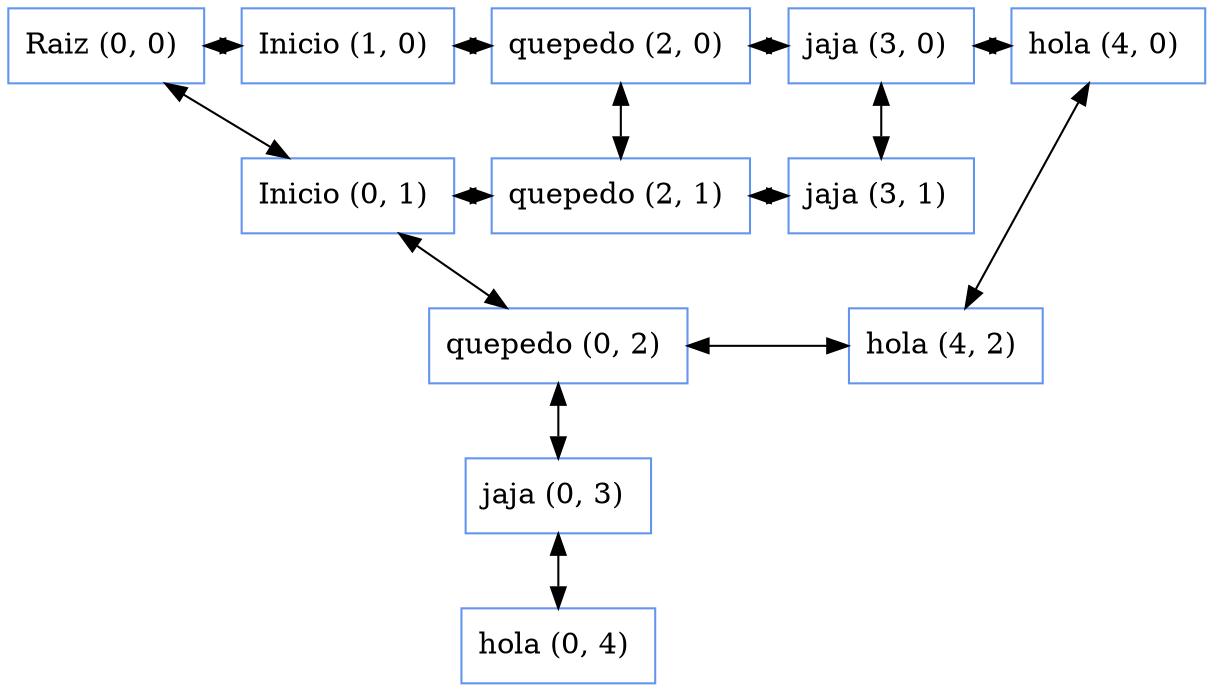 digraph G {

node [shape=box, color=cornflowerblue ];
"Raiz (0, 0) "->"Inicio (0, 1) "[dir=both];
"Inicio (0, 1) "->"quepedo (0, 2) "[dir=both];
"quepedo (0, 2) "->"jaja (0, 3) "[dir=both];
"jaja (0, 3) "->"hola (0, 4) "[dir=both];
"quepedo (2, 0) "->"quepedo (2, 1) "[dir=both];
"jaja (3, 0) "->"jaja (3, 1) "[dir=both];
"hola (4, 0) "->"hola (4, 2) "[dir=both];
rank=same{
"Raiz (0, 0) "->"Inicio (1, 0) "[dir=both];
}
rank=same{
"Inicio (1, 0) "->"quepedo (2, 0) "[dir=both];
}
rank=same{
"quepedo (2, 0) "->"jaja (3, 0) "[dir=both];
}
rank=same{
"jaja (3, 0) "->"hola (4, 0) "[dir=both];
}
rank=same{
"Inicio (0, 1) "->"quepedo (2, 1) "[dir=both];
}
rank=same{
"quepedo (2, 1) "->"jaja (3, 1) "[dir=both];
}
rank=same{
"quepedo (0, 2) "->"hola (4, 2) "[dir=both];
}
}
